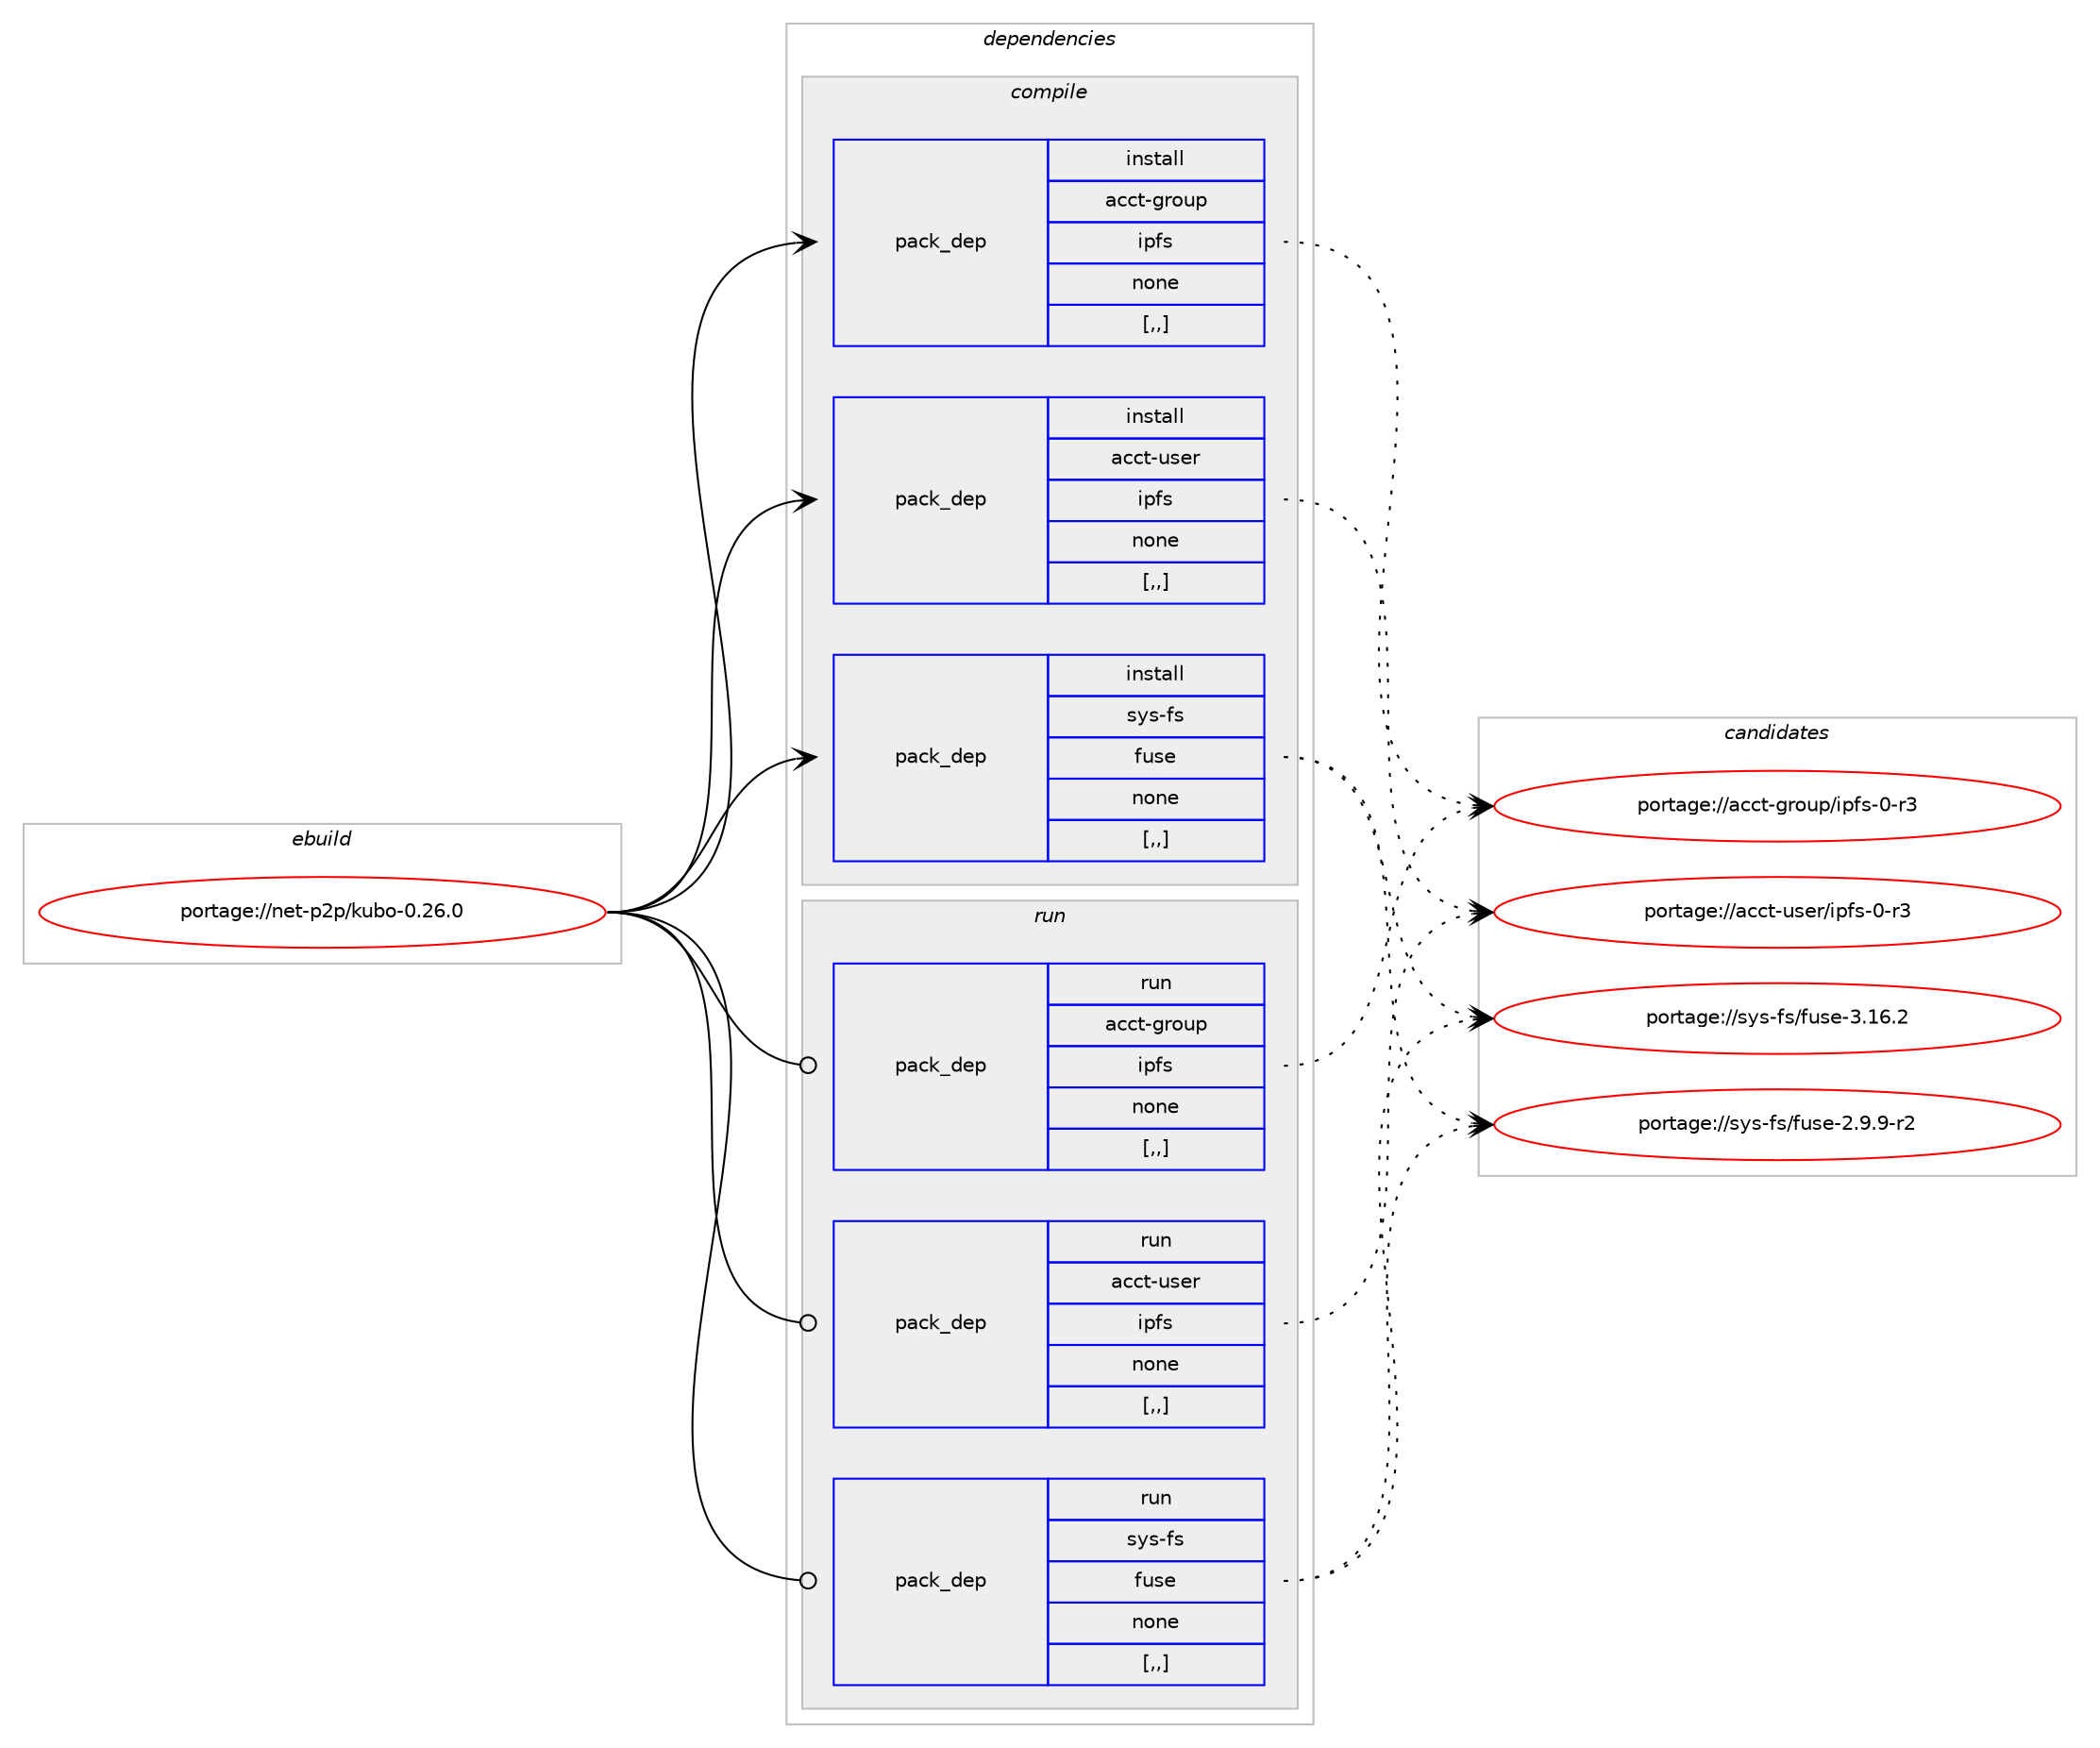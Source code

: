 digraph prolog {

# *************
# Graph options
# *************

newrank=true;
concentrate=true;
compound=true;
graph [rankdir=LR,fontname=Helvetica,fontsize=10,ranksep=1.5];#, ranksep=2.5, nodesep=0.2];
edge  [arrowhead=vee];
node  [fontname=Helvetica,fontsize=10];

# **********
# The ebuild
# **********

subgraph cluster_leftcol {
color=gray;
label=<<i>ebuild</i>>;
id [label="portage://net-p2p/kubo-0.26.0", color=red, width=4, href="../net-p2p/kubo-0.26.0.svg"];
}

# ****************
# The dependencies
# ****************

subgraph cluster_midcol {
color=gray;
label=<<i>dependencies</i>>;
subgraph cluster_compile {
fillcolor="#eeeeee";
style=filled;
label=<<i>compile</i>>;
subgraph pack650638 {
dependency891385 [label=<<TABLE BORDER="0" CELLBORDER="1" CELLSPACING="0" CELLPADDING="4" WIDTH="220"><TR><TD ROWSPAN="6" CELLPADDING="30">pack_dep</TD></TR><TR><TD WIDTH="110">install</TD></TR><TR><TD>acct-group</TD></TR><TR><TD>ipfs</TD></TR><TR><TD>none</TD></TR><TR><TD>[,,]</TD></TR></TABLE>>, shape=none, color=blue];
}
id:e -> dependency891385:w [weight=20,style="solid",arrowhead="vee"];
subgraph pack650639 {
dependency891386 [label=<<TABLE BORDER="0" CELLBORDER="1" CELLSPACING="0" CELLPADDING="4" WIDTH="220"><TR><TD ROWSPAN="6" CELLPADDING="30">pack_dep</TD></TR><TR><TD WIDTH="110">install</TD></TR><TR><TD>acct-user</TD></TR><TR><TD>ipfs</TD></TR><TR><TD>none</TD></TR><TR><TD>[,,]</TD></TR></TABLE>>, shape=none, color=blue];
}
id:e -> dependency891386:w [weight=20,style="solid",arrowhead="vee"];
subgraph pack650640 {
dependency891387 [label=<<TABLE BORDER="0" CELLBORDER="1" CELLSPACING="0" CELLPADDING="4" WIDTH="220"><TR><TD ROWSPAN="6" CELLPADDING="30">pack_dep</TD></TR><TR><TD WIDTH="110">install</TD></TR><TR><TD>sys-fs</TD></TR><TR><TD>fuse</TD></TR><TR><TD>none</TD></TR><TR><TD>[,,]</TD></TR></TABLE>>, shape=none, color=blue];
}
id:e -> dependency891387:w [weight=20,style="solid",arrowhead="vee"];
}
subgraph cluster_compileandrun {
fillcolor="#eeeeee";
style=filled;
label=<<i>compile and run</i>>;
}
subgraph cluster_run {
fillcolor="#eeeeee";
style=filled;
label=<<i>run</i>>;
subgraph pack650641 {
dependency891388 [label=<<TABLE BORDER="0" CELLBORDER="1" CELLSPACING="0" CELLPADDING="4" WIDTH="220"><TR><TD ROWSPAN="6" CELLPADDING="30">pack_dep</TD></TR><TR><TD WIDTH="110">run</TD></TR><TR><TD>acct-group</TD></TR><TR><TD>ipfs</TD></TR><TR><TD>none</TD></TR><TR><TD>[,,]</TD></TR></TABLE>>, shape=none, color=blue];
}
id:e -> dependency891388:w [weight=20,style="solid",arrowhead="odot"];
subgraph pack650642 {
dependency891389 [label=<<TABLE BORDER="0" CELLBORDER="1" CELLSPACING="0" CELLPADDING="4" WIDTH="220"><TR><TD ROWSPAN="6" CELLPADDING="30">pack_dep</TD></TR><TR><TD WIDTH="110">run</TD></TR><TR><TD>acct-user</TD></TR><TR><TD>ipfs</TD></TR><TR><TD>none</TD></TR><TR><TD>[,,]</TD></TR></TABLE>>, shape=none, color=blue];
}
id:e -> dependency891389:w [weight=20,style="solid",arrowhead="odot"];
subgraph pack650643 {
dependency891390 [label=<<TABLE BORDER="0" CELLBORDER="1" CELLSPACING="0" CELLPADDING="4" WIDTH="220"><TR><TD ROWSPAN="6" CELLPADDING="30">pack_dep</TD></TR><TR><TD WIDTH="110">run</TD></TR><TR><TD>sys-fs</TD></TR><TR><TD>fuse</TD></TR><TR><TD>none</TD></TR><TR><TD>[,,]</TD></TR></TABLE>>, shape=none, color=blue];
}
id:e -> dependency891390:w [weight=20,style="solid",arrowhead="odot"];
}
}

# **************
# The candidates
# **************

subgraph cluster_choices {
rank=same;
color=gray;
label=<<i>candidates</i>>;

subgraph choice650638 {
color=black;
nodesep=1;
choice979999116451031141111171124710511210211545484511451 [label="portage://acct-group/ipfs-0-r3", color=red, width=4,href="../acct-group/ipfs-0-r3.svg"];
dependency891385:e -> choice979999116451031141111171124710511210211545484511451:w [style=dotted,weight="100"];
}
subgraph choice650639 {
color=black;
nodesep=1;
choice979999116451171151011144710511210211545484511451 [label="portage://acct-user/ipfs-0-r3", color=red, width=4,href="../acct-user/ipfs-0-r3.svg"];
dependency891386:e -> choice979999116451171151011144710511210211545484511451:w [style=dotted,weight="100"];
}
subgraph choice650640 {
color=black;
nodesep=1;
choice115121115451021154710211711510145514649544650 [label="portage://sys-fs/fuse-3.16.2", color=red, width=4,href="../sys-fs/fuse-3.16.2.svg"];
choice11512111545102115471021171151014550465746574511450 [label="portage://sys-fs/fuse-2.9.9-r2", color=red, width=4,href="../sys-fs/fuse-2.9.9-r2.svg"];
dependency891387:e -> choice115121115451021154710211711510145514649544650:w [style=dotted,weight="100"];
dependency891387:e -> choice11512111545102115471021171151014550465746574511450:w [style=dotted,weight="100"];
}
subgraph choice650641 {
color=black;
nodesep=1;
choice979999116451031141111171124710511210211545484511451 [label="portage://acct-group/ipfs-0-r3", color=red, width=4,href="../acct-group/ipfs-0-r3.svg"];
dependency891388:e -> choice979999116451031141111171124710511210211545484511451:w [style=dotted,weight="100"];
}
subgraph choice650642 {
color=black;
nodesep=1;
choice979999116451171151011144710511210211545484511451 [label="portage://acct-user/ipfs-0-r3", color=red, width=4,href="../acct-user/ipfs-0-r3.svg"];
dependency891389:e -> choice979999116451171151011144710511210211545484511451:w [style=dotted,weight="100"];
}
subgraph choice650643 {
color=black;
nodesep=1;
choice115121115451021154710211711510145514649544650 [label="portage://sys-fs/fuse-3.16.2", color=red, width=4,href="../sys-fs/fuse-3.16.2.svg"];
choice11512111545102115471021171151014550465746574511450 [label="portage://sys-fs/fuse-2.9.9-r2", color=red, width=4,href="../sys-fs/fuse-2.9.9-r2.svg"];
dependency891390:e -> choice115121115451021154710211711510145514649544650:w [style=dotted,weight="100"];
dependency891390:e -> choice11512111545102115471021171151014550465746574511450:w [style=dotted,weight="100"];
}
}

}
